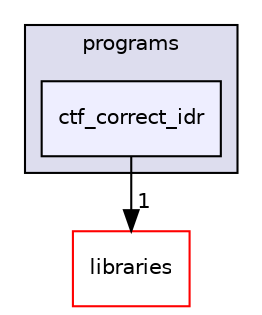 digraph "xmipp/legacy/applications/programs/ctf_correct_idr" {
  compound=true
  node [ fontsize="10", fontname="Helvetica"];
  edge [ labelfontsize="10", labelfontname="Helvetica"];
  subgraph clusterdir_a205c211814f26c7bbd02dbfc70fcda8 {
    graph [ bgcolor="#ddddee", pencolor="black", label="programs" fontname="Helvetica", fontsize="10", URL="dir_a205c211814f26c7bbd02dbfc70fcda8.html"]
  dir_949b2d797de14e395269b19c196dd1f4 [shape=box, label="ctf_correct_idr", style="filled", fillcolor="#eeeeff", pencolor="black", URL="dir_949b2d797de14e395269b19c196dd1f4.html"];
  }
  dir_ec5db26cfb72886407809adaaec84b8a [shape=box label="libraries" fillcolor="white" style="filled" color="red" URL="dir_ec5db26cfb72886407809adaaec84b8a.html"];
  dir_949b2d797de14e395269b19c196dd1f4->dir_ec5db26cfb72886407809adaaec84b8a [headlabel="1", labeldistance=1.5 headhref="dir_000276_000325.html"];
}
